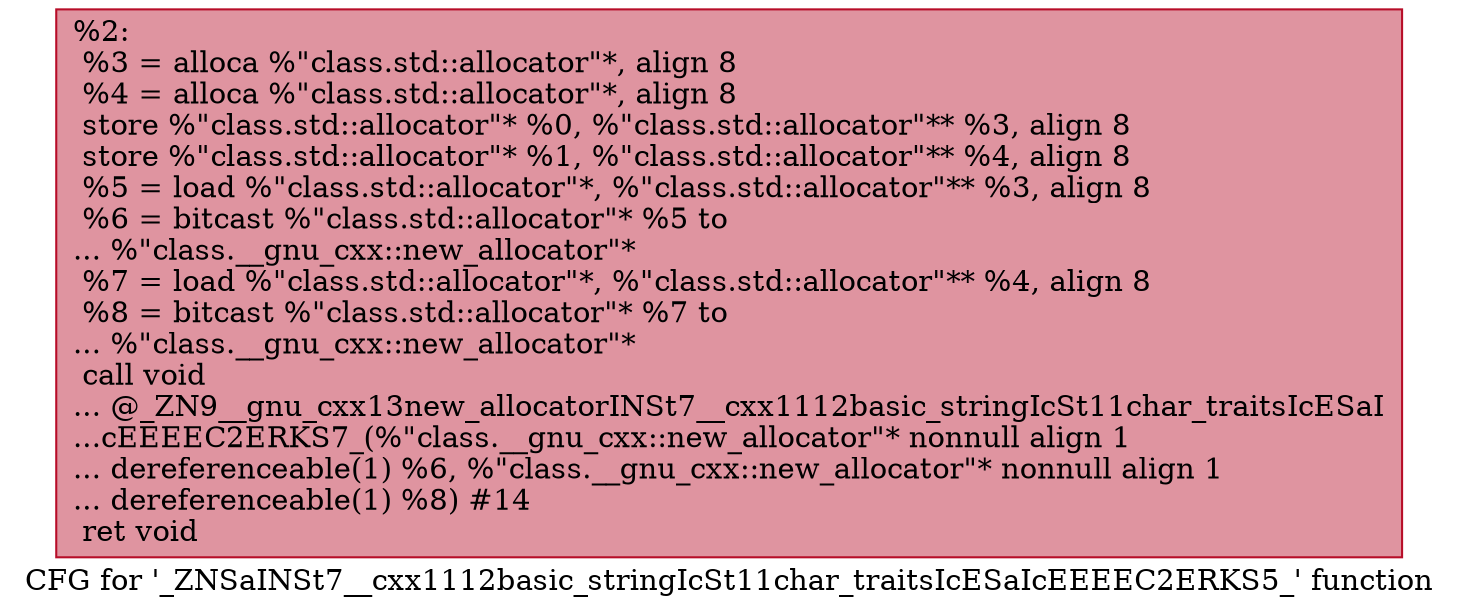 digraph "CFG for '_ZNSaINSt7__cxx1112basic_stringIcSt11char_traitsIcESaIcEEEEC2ERKS5_' function" {
	label="CFG for '_ZNSaINSt7__cxx1112basic_stringIcSt11char_traitsIcESaIcEEEEC2ERKS5_' function";

	Node0x5563fcc30960 [shape=record,color="#b70d28ff", style=filled, fillcolor="#b70d2870",label="{%2:\l  %3 = alloca %\"class.std::allocator\"*, align 8\l  %4 = alloca %\"class.std::allocator\"*, align 8\l  store %\"class.std::allocator\"* %0, %\"class.std::allocator\"** %3, align 8\l  store %\"class.std::allocator\"* %1, %\"class.std::allocator\"** %4, align 8\l  %5 = load %\"class.std::allocator\"*, %\"class.std::allocator\"** %3, align 8\l  %6 = bitcast %\"class.std::allocator\"* %5 to\l... %\"class.__gnu_cxx::new_allocator\"*\l  %7 = load %\"class.std::allocator\"*, %\"class.std::allocator\"** %4, align 8\l  %8 = bitcast %\"class.std::allocator\"* %7 to\l... %\"class.__gnu_cxx::new_allocator\"*\l  call void\l... @_ZN9__gnu_cxx13new_allocatorINSt7__cxx1112basic_stringIcSt11char_traitsIcESaI\l...cEEEEC2ERKS7_(%\"class.__gnu_cxx::new_allocator\"* nonnull align 1\l... dereferenceable(1) %6, %\"class.__gnu_cxx::new_allocator\"* nonnull align 1\l... dereferenceable(1) %8) #14\l  ret void\l}"];
}
